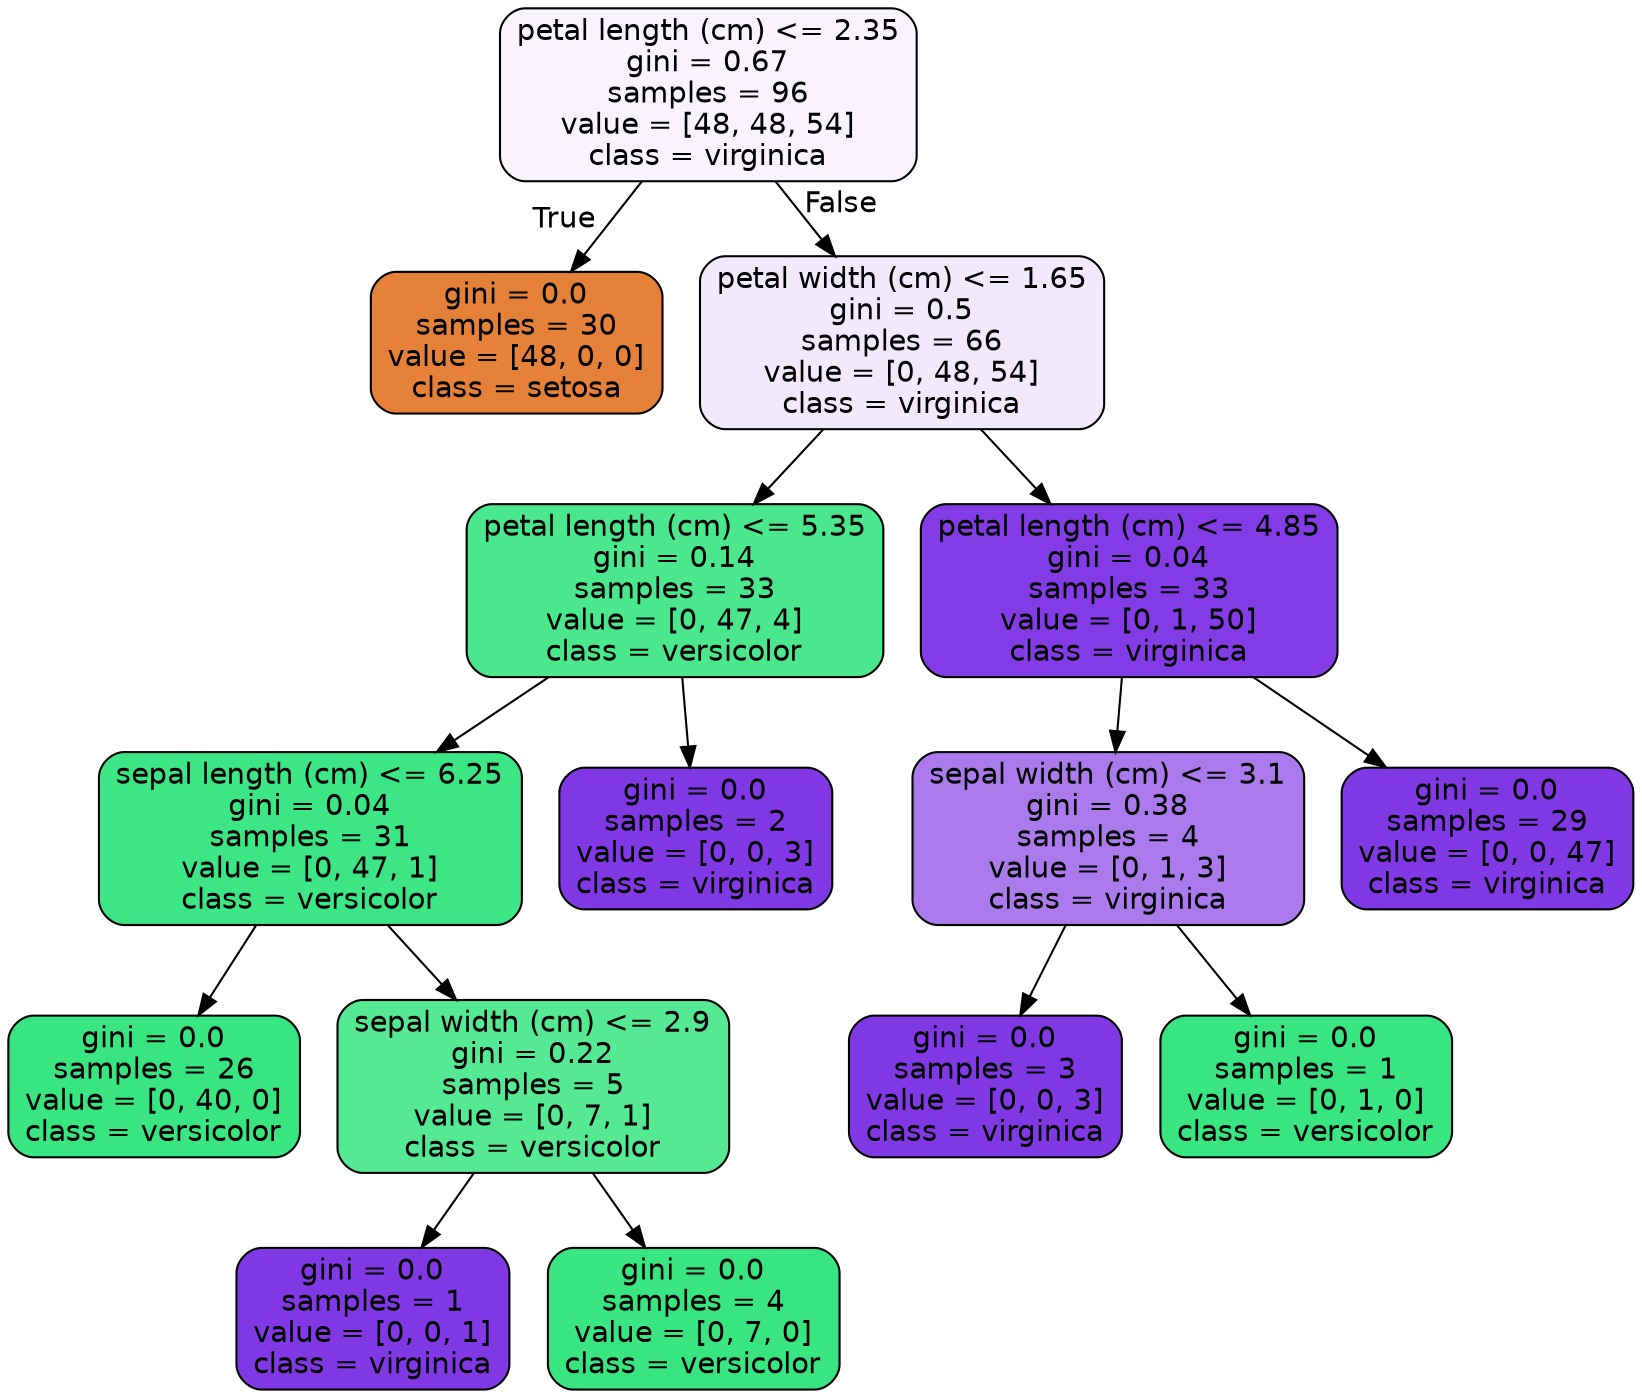 digraph Tree {
node [shape=box, style="filled, rounded", color="black", fontname=helvetica] ;
edge [fontname=helvetica] ;
0 [label="petal length (cm) <= 2.35\ngini = 0.67\nsamples = 96\nvalue = [48, 48, 54]\nclass = virginica", fillcolor="#f8f3fd"] ;
1 [label="gini = 0.0\nsamples = 30\nvalue = [48, 0, 0]\nclass = setosa", fillcolor="#e58139"] ;
0 -> 1 [labeldistance=2.5, labelangle=45, headlabel="True"] ;
2 [label="petal width (cm) <= 1.65\ngini = 0.5\nsamples = 66\nvalue = [0, 48, 54]\nclass = virginica", fillcolor="#f1e9fc"] ;
0 -> 2 [labeldistance=2.5, labelangle=-45, headlabel="False"] ;
3 [label="petal length (cm) <= 5.35\ngini = 0.14\nsamples = 33\nvalue = [0, 47, 4]\nclass = versicolor", fillcolor="#4ae78c"] ;
2 -> 3 ;
4 [label="sepal length (cm) <= 6.25\ngini = 0.04\nsamples = 31\nvalue = [0, 47, 1]\nclass = versicolor", fillcolor="#3de684"] ;
3 -> 4 ;
5 [label="gini = 0.0\nsamples = 26\nvalue = [0, 40, 0]\nclass = versicolor", fillcolor="#39e581"] ;
4 -> 5 ;
6 [label="sepal width (cm) <= 2.9\ngini = 0.22\nsamples = 5\nvalue = [0, 7, 1]\nclass = versicolor", fillcolor="#55e993"] ;
4 -> 6 ;
7 [label="gini = 0.0\nsamples = 1\nvalue = [0, 0, 1]\nclass = virginica", fillcolor="#8139e5"] ;
6 -> 7 ;
8 [label="gini = 0.0\nsamples = 4\nvalue = [0, 7, 0]\nclass = versicolor", fillcolor="#39e581"] ;
6 -> 8 ;
9 [label="gini = 0.0\nsamples = 2\nvalue = [0, 0, 3]\nclass = virginica", fillcolor="#8139e5"] ;
3 -> 9 ;
10 [label="petal length (cm) <= 4.85\ngini = 0.04\nsamples = 33\nvalue = [0, 1, 50]\nclass = virginica", fillcolor="#843de6"] ;
2 -> 10 ;
11 [label="sepal width (cm) <= 3.1\ngini = 0.38\nsamples = 4\nvalue = [0, 1, 3]\nclass = virginica", fillcolor="#ab7bee"] ;
10 -> 11 ;
12 [label="gini = 0.0\nsamples = 3\nvalue = [0, 0, 3]\nclass = virginica", fillcolor="#8139e5"] ;
11 -> 12 ;
13 [label="gini = 0.0\nsamples = 1\nvalue = [0, 1, 0]\nclass = versicolor", fillcolor="#39e581"] ;
11 -> 13 ;
14 [label="gini = 0.0\nsamples = 29\nvalue = [0, 0, 47]\nclass = virginica", fillcolor="#8139e5"] ;
10 -> 14 ;
}